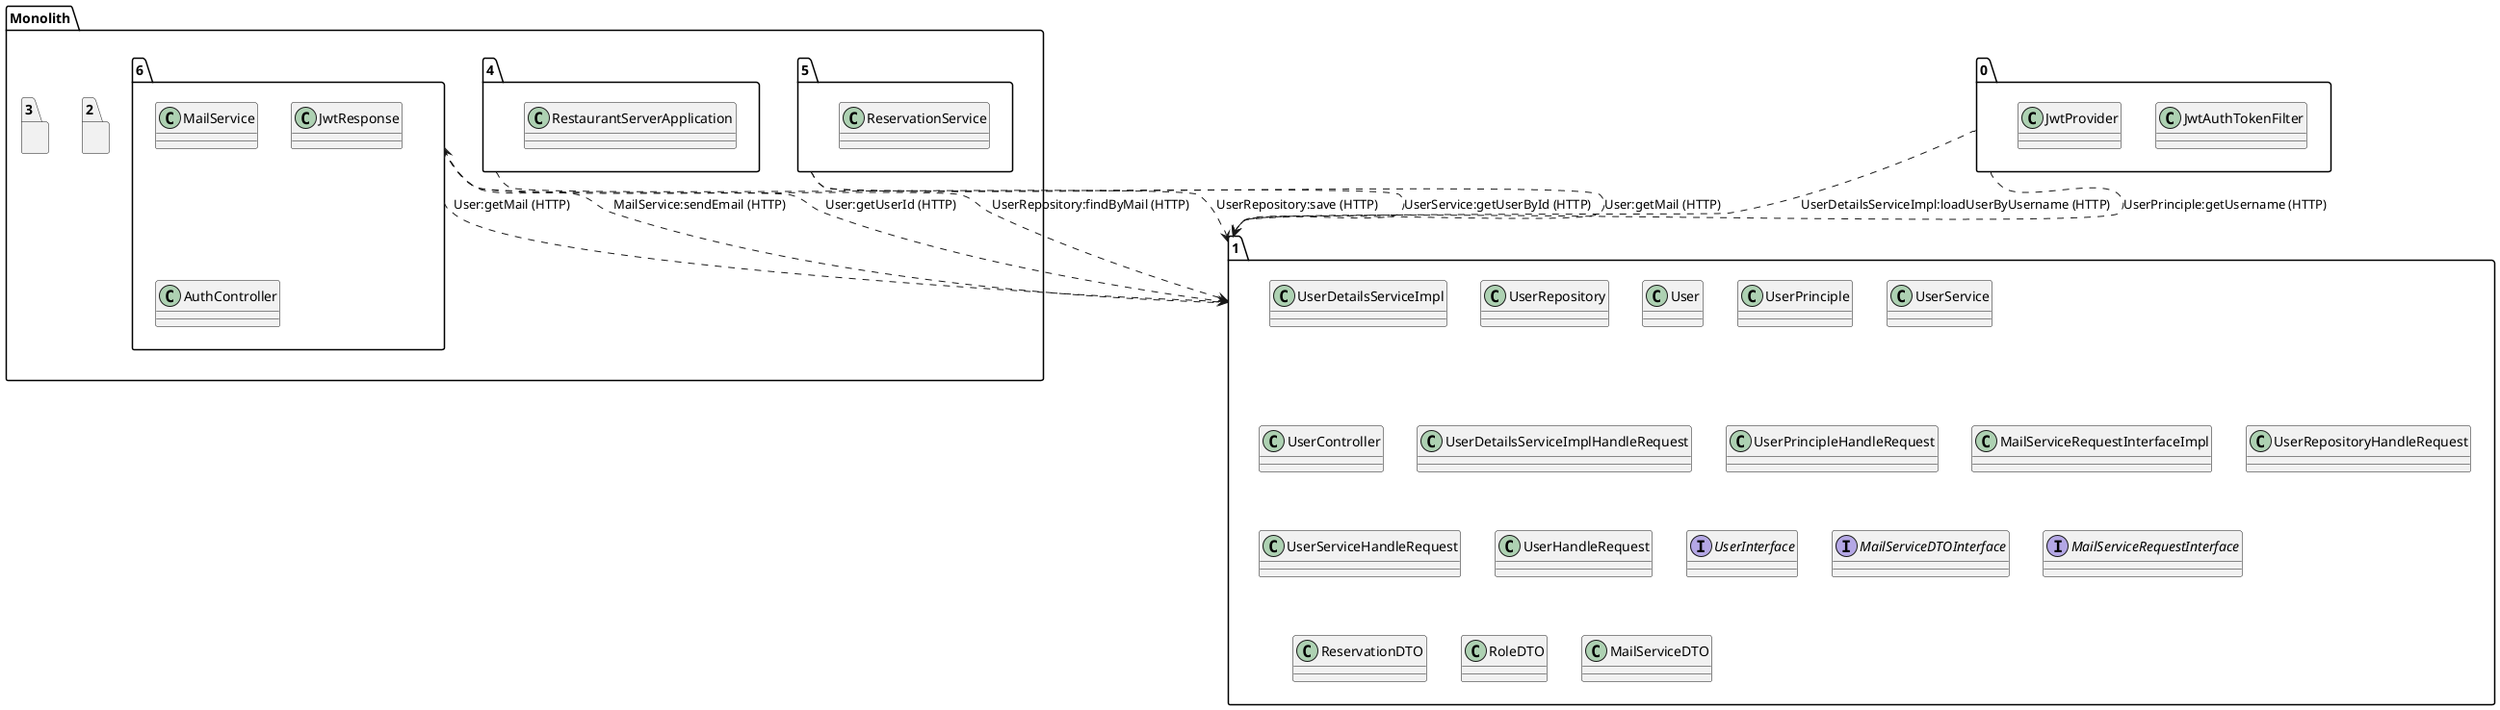 @startuml
package "1"{
class UserDetailsServiceImpl
class UserRepository
class User
class UserPrinciple
class UserService
class UserController
class UserDetailsServiceImplHandleRequest
class UserPrincipleHandleRequest
class MailServiceRequestInterfaceImpl
class UserRepositoryHandleRequest
class UserServiceHandleRequest
class UserHandleRequest
interface UserInterface
interface MailServiceDTOInterface
interface MailServiceRequestInterface
class ReservationDTO
class RoleDTO
class MailServiceDTO
}
package "0"{
class JwtAuthTokenFilter
class JwtProvider
}
package "Monolith" {
package "2"{
}
package "3"{
}
package "4"{
class RestaurantServerApplication
}
package "5"{
class ReservationService
class ReservationService
}
package "6"{
class MailService
class JwtResponse
class AuthController
class AuthController
}
}
"1"..>"6":MailService:sendEmail (HTTP)
"0"..>"1":UserDetailsServiceImpl:loadUserByUsername (HTTP)
"0"..>"1":UserPrinciple:getUsername (HTTP)
"4"..>"1":UserRepository:save (HTTP)
"5"..>"1":UserService:getUserById (HTTP)
"5"..>"1":User:getMail (HTTP)
"6"..>"1":User:getUserId (HTTP)
"6"..>"1":UserRepository:findByMail (HTTP)
"6"..>"1":User:getMail (HTTP)
@enduml
